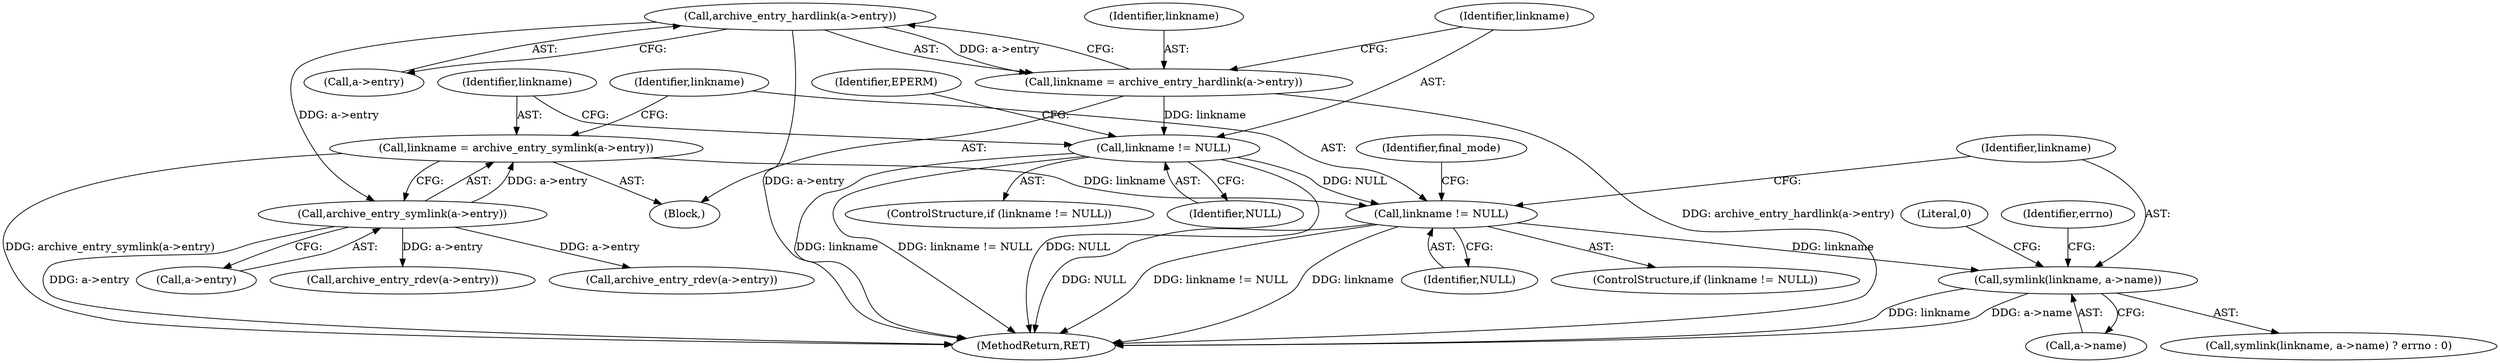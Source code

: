 digraph "0_libarchive_dfd6b54ce33960e420fb206d8872fb759b577ad9_1@pointer" {
"1000153" [label="(Call,linkname != NULL)"];
"1000146" [label="(Call,linkname = archive_entry_symlink(a->entry))"];
"1000148" [label="(Call,archive_entry_symlink(a->entry))"];
"1000135" [label="(Call,archive_entry_hardlink(a->entry))"];
"1000140" [label="(Call,linkname != NULL)"];
"1000133" [label="(Call,linkname = archive_entry_hardlink(a->entry))"];
"1000159" [label="(Call,symlink(linkname, a->name))"];
"1000139" [label="(ControlStructure,if (linkname != NULL))"];
"1000246" [label="(Call,archive_entry_rdev(a->entry))"];
"1000334" [label="(MethodReturn,RET)"];
"1000167" [label="(Identifier,final_mode)"];
"1000155" [label="(Identifier,NULL)"];
"1000141" [label="(Identifier,linkname)"];
"1000140" [label="(Call,linkname != NULL)"];
"1000165" [label="(Literal,0)"];
"1000161" [label="(Call,a->name)"];
"1000142" [label="(Identifier,NULL)"];
"1000164" [label="(Identifier,errno)"];
"1000136" [label="(Call,a->entry)"];
"1000148" [label="(Call,archive_entry_symlink(a->entry))"];
"1000135" [label="(Call,archive_entry_hardlink(a->entry))"];
"1000160" [label="(Identifier,linkname)"];
"1000147" [label="(Identifier,linkname)"];
"1000146" [label="(Call,linkname = archive_entry_symlink(a->entry))"];
"1000153" [label="(Call,linkname != NULL)"];
"1000133" [label="(Call,linkname = archive_entry_hardlink(a->entry))"];
"1000159" [label="(Call,symlink(linkname, a->name))"];
"1000125" [label="(Block,)"];
"1000149" [label="(Call,a->entry)"];
"1000154" [label="(Identifier,linkname)"];
"1000134" [label="(Identifier,linkname)"];
"1000152" [label="(ControlStructure,if (linkname != NULL))"];
"1000231" [label="(Call,archive_entry_rdev(a->entry))"];
"1000145" [label="(Identifier,EPERM)"];
"1000158" [label="(Call,symlink(linkname, a->name) ? errno : 0)"];
"1000153" -> "1000152"  [label="AST: "];
"1000153" -> "1000155"  [label="CFG: "];
"1000154" -> "1000153"  [label="AST: "];
"1000155" -> "1000153"  [label="AST: "];
"1000160" -> "1000153"  [label="CFG: "];
"1000167" -> "1000153"  [label="CFG: "];
"1000153" -> "1000334"  [label="DDG: NULL"];
"1000153" -> "1000334"  [label="DDG: linkname != NULL"];
"1000153" -> "1000334"  [label="DDG: linkname"];
"1000146" -> "1000153"  [label="DDG: linkname"];
"1000140" -> "1000153"  [label="DDG: NULL"];
"1000153" -> "1000159"  [label="DDG: linkname"];
"1000146" -> "1000125"  [label="AST: "];
"1000146" -> "1000148"  [label="CFG: "];
"1000147" -> "1000146"  [label="AST: "];
"1000148" -> "1000146"  [label="AST: "];
"1000154" -> "1000146"  [label="CFG: "];
"1000146" -> "1000334"  [label="DDG: archive_entry_symlink(a->entry)"];
"1000148" -> "1000146"  [label="DDG: a->entry"];
"1000148" -> "1000149"  [label="CFG: "];
"1000149" -> "1000148"  [label="AST: "];
"1000148" -> "1000334"  [label="DDG: a->entry"];
"1000135" -> "1000148"  [label="DDG: a->entry"];
"1000148" -> "1000231"  [label="DDG: a->entry"];
"1000148" -> "1000246"  [label="DDG: a->entry"];
"1000135" -> "1000133"  [label="AST: "];
"1000135" -> "1000136"  [label="CFG: "];
"1000136" -> "1000135"  [label="AST: "];
"1000133" -> "1000135"  [label="CFG: "];
"1000135" -> "1000334"  [label="DDG: a->entry"];
"1000135" -> "1000133"  [label="DDG: a->entry"];
"1000140" -> "1000139"  [label="AST: "];
"1000140" -> "1000142"  [label="CFG: "];
"1000141" -> "1000140"  [label="AST: "];
"1000142" -> "1000140"  [label="AST: "];
"1000145" -> "1000140"  [label="CFG: "];
"1000147" -> "1000140"  [label="CFG: "];
"1000140" -> "1000334"  [label="DDG: NULL"];
"1000140" -> "1000334"  [label="DDG: linkname"];
"1000140" -> "1000334"  [label="DDG: linkname != NULL"];
"1000133" -> "1000140"  [label="DDG: linkname"];
"1000133" -> "1000125"  [label="AST: "];
"1000134" -> "1000133"  [label="AST: "];
"1000141" -> "1000133"  [label="CFG: "];
"1000133" -> "1000334"  [label="DDG: archive_entry_hardlink(a->entry)"];
"1000159" -> "1000158"  [label="AST: "];
"1000159" -> "1000161"  [label="CFG: "];
"1000160" -> "1000159"  [label="AST: "];
"1000161" -> "1000159"  [label="AST: "];
"1000164" -> "1000159"  [label="CFG: "];
"1000165" -> "1000159"  [label="CFG: "];
"1000159" -> "1000334"  [label="DDG: linkname"];
"1000159" -> "1000334"  [label="DDG: a->name"];
}
